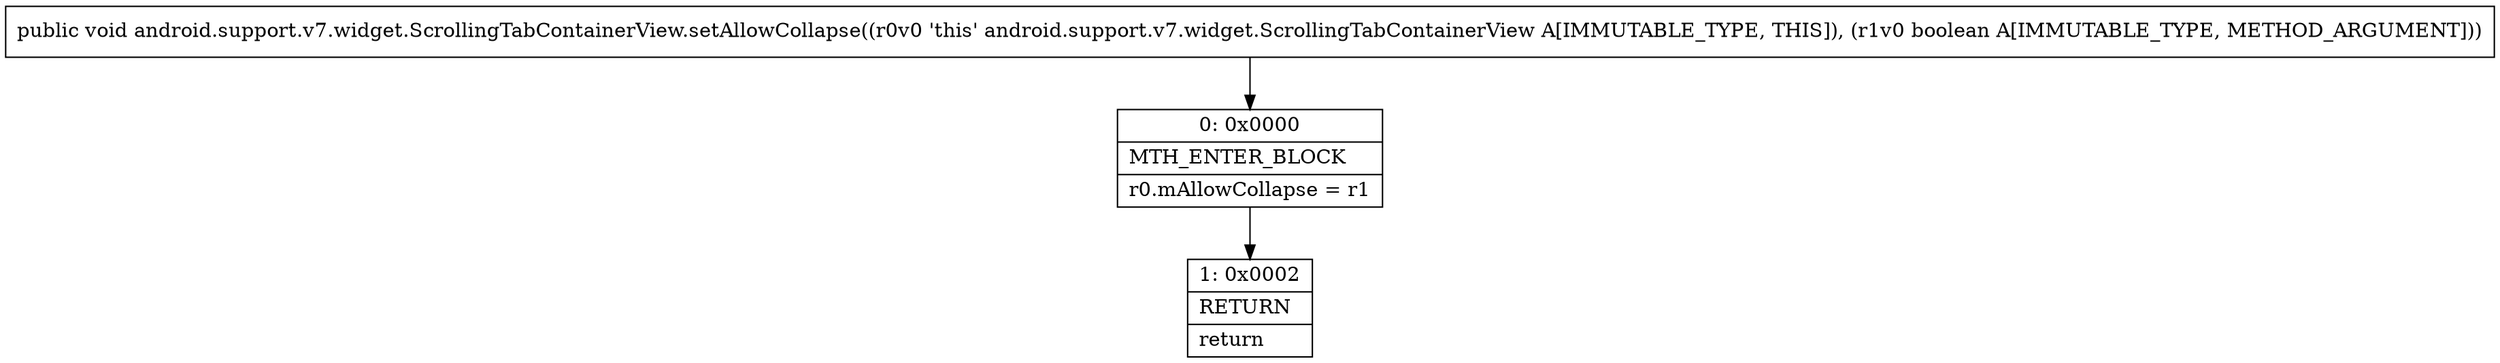 digraph "CFG forandroid.support.v7.widget.ScrollingTabContainerView.setAllowCollapse(Z)V" {
Node_0 [shape=record,label="{0\:\ 0x0000|MTH_ENTER_BLOCK\l|r0.mAllowCollapse = r1\l}"];
Node_1 [shape=record,label="{1\:\ 0x0002|RETURN\l|return\l}"];
MethodNode[shape=record,label="{public void android.support.v7.widget.ScrollingTabContainerView.setAllowCollapse((r0v0 'this' android.support.v7.widget.ScrollingTabContainerView A[IMMUTABLE_TYPE, THIS]), (r1v0 boolean A[IMMUTABLE_TYPE, METHOD_ARGUMENT])) }"];
MethodNode -> Node_0;
Node_0 -> Node_1;
}

